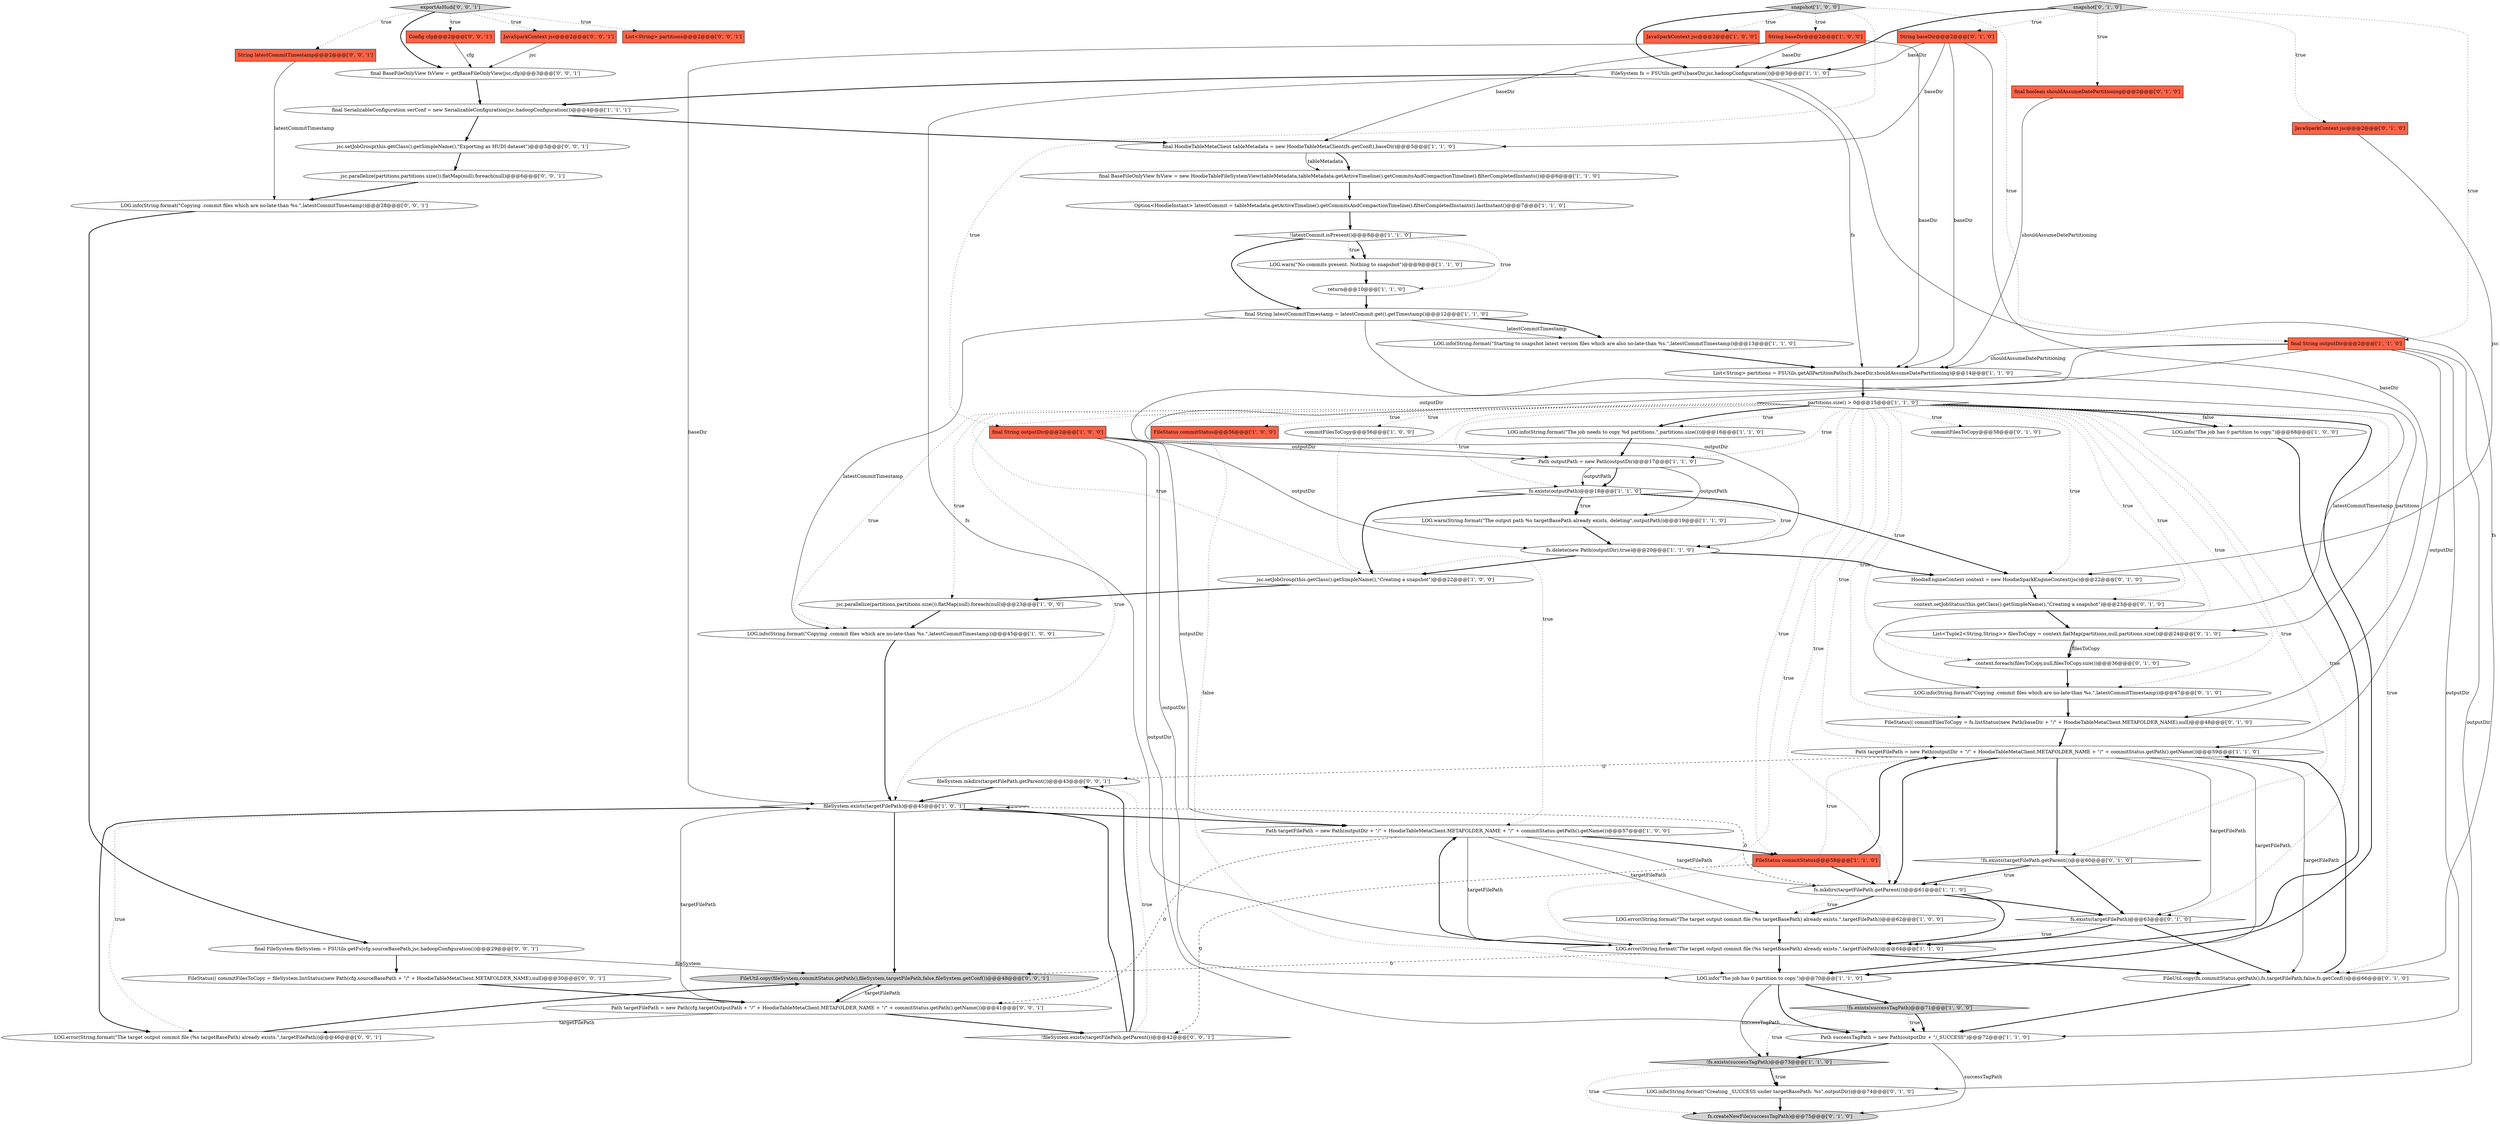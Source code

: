 digraph {
48 [style = filled, label = "HoodieEngineContext context = new HoodieSparkEngineContext(jsc)@@@22@@@['0', '1', '0']", fillcolor = white, shape = ellipse image = "AAA0AAABBB2BBB"];
30 [style = filled, label = "LOG.warn(\"No commits present. Nothing to snapshot\")@@@9@@@['1', '1', '0']", fillcolor = white, shape = ellipse image = "AAA0AAABBB1BBB"];
27 [style = filled, label = "final String outputDir@@@2@@@['1', '1', '0']", fillcolor = tomato, shape = box image = "AAA0AAABBB1BBB"];
29 [style = filled, label = "LOG.error(String.format(\"The target output commit file (%s targetBasePath) already exists.\",targetFilePath))@@@62@@@['1', '0', '0']", fillcolor = white, shape = ellipse image = "AAA0AAABBB1BBB"];
64 [style = filled, label = "final BaseFileOnlyView fsView = getBaseFileOnlyView(jsc,cfg)@@@3@@@['0', '0', '1']", fillcolor = white, shape = ellipse image = "AAA0AAABBB3BBB"];
53 [style = filled, label = "context.foreach(filesToCopy,null,filesToCopy.size())@@@36@@@['0', '1', '0']", fillcolor = white, shape = ellipse image = "AAA1AAABBB2BBB"];
63 [style = filled, label = "!fileSystem.exists(targetFilePath.getParent())@@@42@@@['0', '0', '1']", fillcolor = white, shape = diamond image = "AAA0AAABBB3BBB"];
21 [style = filled, label = "FileSystem fs = FSUtils.getFs(baseDir,jsc.hadoopConfiguration())@@@3@@@['1', '1', '0']", fillcolor = white, shape = ellipse image = "AAA0AAABBB1BBB"];
7 [style = filled, label = "FileStatus commitStatus@@@56@@@['1', '0', '0']", fillcolor = tomato, shape = box image = "AAA0AAABBB1BBB"];
41 [style = filled, label = "fs.createNewFile(successTagPath)@@@75@@@['0', '1', '0']", fillcolor = lightgray, shape = ellipse image = "AAA0AAABBB2BBB"];
51 [style = filled, label = "LOG.info(String.format(\"Creating _SUCCESS under targetBasePath: %s\",outputDir))@@@74@@@['0', '1', '0']", fillcolor = white, shape = ellipse image = "AAA0AAABBB2BBB"];
56 [style = filled, label = "exportAsHudi['0', '0', '1']", fillcolor = lightgray, shape = diamond image = "AAA0AAABBB3BBB"];
58 [style = filled, label = "fileSystem.mkdirs(targetFilePath.getParent())@@@43@@@['0', '0', '1']", fillcolor = white, shape = ellipse image = "AAA0AAABBB3BBB"];
70 [style = filled, label = "FileUtil.copy(fileSystem,commitStatus.getPath(),fileSystem,targetFilePath,false,fileSystem.getConf())@@@48@@@['0', '0', '1']", fillcolor = lightgray, shape = ellipse image = "AAA0AAABBB3BBB"];
10 [style = filled, label = "fs.delete(new Path(outputDir),true)@@@20@@@['1', '1', '0']", fillcolor = white, shape = ellipse image = "AAA0AAABBB1BBB"];
66 [style = filled, label = "String latestCommitTimestamp@@@2@@@['0', '0', '1']", fillcolor = tomato, shape = box image = "AAA0AAABBB3BBB"];
14 [style = filled, label = "Path targetFilePath = new Path(outputDir + \"/\" + HoodieTableMetaClient.METAFOLDER_NAME + \"/\" + commitStatus.getPath().getName())@@@57@@@['1', '0', '0']", fillcolor = white, shape = ellipse image = "AAA0AAABBB1BBB"];
11 [style = filled, label = "Path successTagPath = new Path(outputDir + \"/_SUCCESS\")@@@72@@@['1', '1', '0']", fillcolor = white, shape = ellipse image = "AAA0AAABBB1BBB"];
54 [style = filled, label = "FileStatus(( commitFilesToCopy = fs.listStatus(new Path(baseDir + \"/\" + HoodieTableMetaClient.METAFOLDER_NAME),null)@@@48@@@['0', '1', '0']", fillcolor = white, shape = ellipse image = "AAA0AAABBB2BBB"];
38 [style = filled, label = "jsc.parallelize(partitions,partitions.size()).flatMap(null).foreach(null)@@@23@@@['1', '0', '0']", fillcolor = white, shape = ellipse image = "AAA0AAABBB1BBB"];
22 [style = filled, label = "final String outputDir@@@2@@@['1', '0', '0']", fillcolor = tomato, shape = box image = "AAA0AAABBB1BBB"];
69 [style = filled, label = "LOG.error(String.format(\"The target output commit file (%s targetBasePath) already exists.\",targetFilePath))@@@46@@@['0', '0', '1']", fillcolor = white, shape = ellipse image = "AAA0AAABBB3BBB"];
62 [style = filled, label = "Path targetFilePath = new Path(cfg.targetOutputPath + \"/\" + HoodieTableMetaClient.METAFOLDER_NAME + \"/\" + commitStatus.getPath().getName())@@@41@@@['0', '0', '1']", fillcolor = white, shape = ellipse image = "AAA0AAABBB3BBB"];
65 [style = filled, label = "FileStatus(( commitFilesToCopy = fileSystem.listStatus(new Path(cfg.sourceBasePath + \"/\" + HoodieTableMetaClient.METAFOLDER_NAME),null)@@@30@@@['0', '0', '1']", fillcolor = white, shape = ellipse image = "AAA0AAABBB3BBB"];
52 [style = filled, label = "snapshot['0', '1', '0']", fillcolor = lightgray, shape = diamond image = "AAA0AAABBB2BBB"];
16 [style = filled, label = "LOG.info(String.format(\"Starting to snapshot latest version files which are also no-late-than %s.\",latestCommitTimestamp))@@@13@@@['1', '1', '0']", fillcolor = white, shape = ellipse image = "AAA0AAABBB1BBB"];
6 [style = filled, label = "FileStatus commitStatus@@@58@@@['1', '1', '0']", fillcolor = tomato, shape = box image = "AAA0AAABBB1BBB"];
34 [style = filled, label = "commitFilesToCopy@@@56@@@['1', '0', '0']", fillcolor = white, shape = ellipse image = "AAA0AAABBB1BBB"];
19 [style = filled, label = "LOG.info(\"The job has 0 partition to copy.\")@@@68@@@['1', '0', '0']", fillcolor = white, shape = ellipse image = "AAA0AAABBB1BBB"];
26 [style = filled, label = "LOG.info(\"The job has 0 partition to copy.\")@@@70@@@['1', '1', '0']", fillcolor = white, shape = ellipse image = "AAA0AAABBB1BBB"];
3 [style = filled, label = "LOG.info(String.format(\"The job needs to copy %d partitions.\",partitions.size()))@@@16@@@['1', '1', '0']", fillcolor = white, shape = ellipse image = "AAA0AAABBB1BBB"];
8 [style = filled, label = "fs.mkdirs(targetFilePath.getParent())@@@61@@@['1', '1', '0']", fillcolor = white, shape = ellipse image = "AAA0AAABBB1BBB"];
2 [style = filled, label = "snapshot['1', '0', '0']", fillcolor = lightgray, shape = diamond image = "AAA0AAABBB1BBB"];
0 [style = filled, label = "final HoodieTableMetaClient tableMetadata = new HoodieTableMetaClient(fs.getConf(),baseDir)@@@5@@@['1', '1', '0']", fillcolor = white, shape = ellipse image = "AAA0AAABBB1BBB"];
60 [style = filled, label = "Config cfg@@@2@@@['0', '0', '1']", fillcolor = tomato, shape = box image = "AAA0AAABBB3BBB"];
57 [style = filled, label = "List<String> partitions@@@2@@@['0', '0', '1']", fillcolor = tomato, shape = box image = "AAA0AAABBB3BBB"];
35 [style = filled, label = "final String latestCommitTimestamp = latestCommit.get().getTimestamp()@@@12@@@['1', '1', '0']", fillcolor = white, shape = ellipse image = "AAA0AAABBB1BBB"];
43 [style = filled, label = "FileUtil.copy(fs,commitStatus.getPath(),fs,targetFilePath,false,fs.getConf())@@@66@@@['0', '1', '0']", fillcolor = white, shape = ellipse image = "AAA0AAABBB2BBB"];
9 [style = filled, label = "!fs.exists(successTagPath)@@@73@@@['1', '1', '0']", fillcolor = lightgray, shape = diamond image = "AAA0AAABBB1BBB"];
5 [style = filled, label = "JavaSparkContext jsc@@@2@@@['1', '0', '0']", fillcolor = tomato, shape = box image = "AAA0AAABBB1BBB"];
33 [style = filled, label = "LOG.info(String.format(\"Copying .commit files which are no-late-than %s.\",latestCommitTimestamp))@@@45@@@['1', '0', '0']", fillcolor = white, shape = ellipse image = "AAA0AAABBB1BBB"];
55 [style = filled, label = "final FileSystem fileSystem = FSUtils.getFs(cfg.sourceBasePath,jsc.hadoopConfiguration())@@@29@@@['0', '0', '1']", fillcolor = white, shape = ellipse image = "AAA0AAABBB3BBB"];
28 [style = filled, label = "final BaseFileOnlyView fsView = new HoodieTableFileSystemView(tableMetadata,tableMetadata.getActiveTimeline().getCommitsAndCompactionTimeline().filterCompletedInstants())@@@6@@@['1', '1', '0']", fillcolor = white, shape = ellipse image = "AAA0AAABBB1BBB"];
37 [style = filled, label = "Path outputPath = new Path(outputDir)@@@17@@@['1', '1', '0']", fillcolor = white, shape = ellipse image = "AAA0AAABBB1BBB"];
24 [style = filled, label = "return@@@10@@@['1', '1', '0']", fillcolor = white, shape = ellipse image = "AAA0AAABBB1BBB"];
61 [style = filled, label = "jsc.parallelize(partitions,partitions.size()).flatMap(null).foreach(null)@@@6@@@['0', '0', '1']", fillcolor = white, shape = ellipse image = "AAA0AAABBB3BBB"];
25 [style = filled, label = "Path targetFilePath = new Path(outputDir + \"/\" + HoodieTableMetaClient.METAFOLDER_NAME + \"/\" + commitStatus.getPath().getName())@@@59@@@['1', '1', '0']", fillcolor = white, shape = ellipse image = "AAA0AAABBB1BBB"];
39 [style = filled, label = "context.setJobStatus(this.getClass().getSimpleName(),\"Creating a snapshot\")@@@23@@@['0', '1', '0']", fillcolor = white, shape = ellipse image = "AAA0AAABBB2BBB"];
1 [style = filled, label = "LOG.warn(String.format(\"The output path %s targetBasePath already exists, deleting\",outputPath))@@@19@@@['1', '1', '0']", fillcolor = white, shape = ellipse image = "AAA0AAABBB1BBB"];
36 [style = filled, label = "!latestCommit.isPresent()@@@8@@@['1', '1', '0']", fillcolor = white, shape = diamond image = "AAA0AAABBB1BBB"];
4 [style = filled, label = "!fs.exists(successTagPath)@@@71@@@['1', '0', '0']", fillcolor = lightgray, shape = diamond image = "AAA0AAABBB1BBB"];
17 [style = filled, label = "fileSystem.exists(targetFilePath)@@@45@@@['1', '0', '1']", fillcolor = white, shape = diamond image = "AAA0AAABBB1BBB"];
42 [style = filled, label = "final boolean shouldAssumeDatePartitioning@@@2@@@['0', '1', '0']", fillcolor = tomato, shape = box image = "AAA0AAABBB2BBB"];
40 [style = filled, label = "String baseDir@@@2@@@['0', '1', '0']", fillcolor = tomato, shape = box image = "AAA0AAABBB2BBB"];
44 [style = filled, label = "commitFilesToCopy@@@58@@@['0', '1', '0']", fillcolor = white, shape = ellipse image = "AAA0AAABBB2BBB"];
45 [style = filled, label = "!fs.exists(targetFilePath.getParent())@@@60@@@['0', '1', '0']", fillcolor = white, shape = diamond image = "AAA0AAABBB2BBB"];
46 [style = filled, label = "List<Tuple2<String,String>> filesToCopy = context.flatMap(partitions,null,partitions.size())@@@24@@@['0', '1', '0']", fillcolor = white, shape = ellipse image = "AAA1AAABBB2BBB"];
49 [style = filled, label = "JavaSparkContext jsc@@@2@@@['0', '1', '0']", fillcolor = tomato, shape = box image = "AAA0AAABBB2BBB"];
67 [style = filled, label = "jsc.setJobGroup(this.getClass().getSimpleName(),\"Exporting as HUDI dataset\")@@@5@@@['0', '0', '1']", fillcolor = white, shape = ellipse image = "AAA0AAABBB3BBB"];
59 [style = filled, label = "JavaSparkContext jsc@@@2@@@['0', '0', '1']", fillcolor = tomato, shape = box image = "AAA0AAABBB3BBB"];
13 [style = filled, label = "final SerializableConfiguration serConf = new SerializableConfiguration(jsc.hadoopConfiguration())@@@4@@@['1', '1', '1']", fillcolor = white, shape = ellipse image = "AAA0AAABBB1BBB"];
15 [style = filled, label = "LOG.error(String.format(\"The target output commit file (%s targetBasePath) already exists.\",targetFilePath))@@@64@@@['1', '1', '0']", fillcolor = white, shape = ellipse image = "AAA0AAABBB1BBB"];
20 [style = filled, label = "Option<HoodieInstant> latestCommit = tableMetadata.getActiveTimeline().getCommitsAndCompactionTimeline().filterCompletedInstants().lastInstant()@@@7@@@['1', '1', '0']", fillcolor = white, shape = ellipse image = "AAA0AAABBB1BBB"];
23 [style = filled, label = "jsc.setJobGroup(this.getClass().getSimpleName(),\"Creating a snapshot\")@@@22@@@['1', '0', '0']", fillcolor = white, shape = ellipse image = "AAA0AAABBB1BBB"];
47 [style = filled, label = "LOG.info(String.format(\"Copying .commit files which are no-late-than %s.\",latestCommitTimestamp))@@@47@@@['0', '1', '0']", fillcolor = white, shape = ellipse image = "AAA0AAABBB2BBB"];
31 [style = filled, label = "partitions.size() > 0@@@15@@@['1', '1', '0']", fillcolor = white, shape = diamond image = "AAA0AAABBB1BBB"];
50 [style = filled, label = "fs.exists(targetFilePath)@@@63@@@['0', '1', '0']", fillcolor = white, shape = diamond image = "AAA0AAABBB2BBB"];
68 [style = filled, label = "LOG.info(String.format(\"Copying .commit files which are no-late-than %s.\",latestCommitTimestamp))@@@28@@@['0', '0', '1']", fillcolor = white, shape = ellipse image = "AAA0AAABBB3BBB"];
12 [style = filled, label = "List<String> partitions = FSUtils.getAllPartitionPaths(fs,baseDir,shouldAssumeDatePartitioning)@@@14@@@['1', '1', '0']", fillcolor = white, shape = ellipse image = "AAA0AAABBB1BBB"];
18 [style = filled, label = "String baseDir@@@2@@@['1', '0', '0']", fillcolor = tomato, shape = box image = "AAA0AAABBB1BBB"];
32 [style = filled, label = "fs.exists(outputPath)@@@18@@@['1', '1', '0']", fillcolor = white, shape = diamond image = "AAA0AAABBB1BBB"];
31->25 [style = dotted, label="true"];
31->46 [style = dotted, label="true"];
32->23 [style = bold, label=""];
32->1 [style = dotted, label="true"];
31->15 [style = dotted, label="true"];
43->11 [style = bold, label=""];
26->9 [style = solid, label="successTagPath"];
31->7 [style = dotted, label="true"];
25->50 [style = solid, label="targetFilePath"];
10->23 [style = bold, label=""];
66->68 [style = solid, label="latestCommitTimestamp"];
9->51 [style = bold, label=""];
36->30 [style = bold, label=""];
22->14 [style = solid, label="outputDir"];
67->61 [style = bold, label=""];
17->70 [style = bold, label=""];
59->64 [style = solid, label="jsc"];
2->5 [style = dotted, label="true"];
33->17 [style = bold, label=""];
17->14 [style = bold, label=""];
6->8 [style = bold, label=""];
31->14 [style = dotted, label="true"];
18->17 [style = solid, label="baseDir"];
27->11 [style = solid, label="outputDir"];
56->60 [style = dotted, label="true"];
16->12 [style = bold, label=""];
65->62 [style = bold, label=""];
31->34 [style = dotted, label="true"];
50->15 [style = bold, label=""];
63->58 [style = dotted, label="true"];
15->26 [style = bold, label=""];
32->10 [style = dotted, label="true"];
61->68 [style = bold, label=""];
6->25 [style = dotted, label="true"];
3->37 [style = bold, label=""];
6->25 [style = bold, label=""];
23->38 [style = bold, label=""];
31->32 [style = dotted, label="true"];
56->66 [style = dotted, label="true"];
18->0 [style = solid, label="baseDir"];
4->9 [style = dotted, label="true"];
31->44 [style = dotted, label="true"];
58->17 [style = bold, label=""];
31->23 [style = dotted, label="true"];
40->12 [style = solid, label="baseDir"];
36->35 [style = bold, label=""];
31->3 [style = bold, label=""];
56->57 [style = dotted, label="true"];
21->15 [style = solid, label="fs"];
13->67 [style = bold, label=""];
24->35 [style = bold, label=""];
60->64 [style = solid, label="cfg"];
50->43 [style = bold, label=""];
1->10 [style = bold, label=""];
13->0 [style = bold, label=""];
15->43 [style = bold, label=""];
31->33 [style = dotted, label="true"];
14->15 [style = solid, label="targetFilePath"];
40->54 [style = solid, label="baseDir"];
21->12 [style = solid, label="fs"];
15->70 [style = dashed, label="0"];
31->26 [style = dotted, label="false"];
37->32 [style = bold, label=""];
26->4 [style = bold, label=""];
31->26 [style = bold, label=""];
56->59 [style = dotted, label="true"];
64->13 [style = bold, label=""];
56->64 [style = bold, label=""];
55->65 [style = bold, label=""];
31->19 [style = dotted, label="false"];
12->31 [style = bold, label=""];
32->1 [style = bold, label=""];
25->15 [style = solid, label="targetFilePath"];
10->48 [style = bold, label=""];
45->8 [style = bold, label=""];
22->26 [style = solid, label="outputDir"];
31->37 [style = dotted, label="true"];
31->47 [style = dotted, label="true"];
22->11 [style = solid, label="outputDir"];
25->45 [style = bold, label=""];
19->26 [style = bold, label=""];
47->54 [style = bold, label=""];
2->22 [style = dotted, label="true"];
31->38 [style = dotted, label="true"];
12->46 [style = solid, label="partitions"];
38->33 [style = bold, label=""];
14->29 [style = solid, label="targetFilePath"];
20->36 [style = bold, label=""];
27->37 [style = solid, label="outputDir"];
35->16 [style = solid, label="latestCommitTimestamp"];
50->15 [style = dotted, label="true"];
2->21 [style = bold, label=""];
11->41 [style = solid, label="successTagPath"];
31->54 [style = dotted, label="true"];
21->13 [style = bold, label=""];
52->49 [style = dotted, label="true"];
22->10 [style = solid, label="outputDir"];
46->53 [style = solid, label="filesToCopy"];
52->21 [style = bold, label=""];
37->32 [style = solid, label="outputPath"];
43->25 [style = bold, label=""];
9->51 [style = dotted, label="true"];
2->27 [style = dotted, label="true"];
49->48 [style = solid, label="jsc"];
69->70 [style = bold, label=""];
31->8 [style = dotted, label="true"];
28->20 [style = bold, label=""];
35->47 [style = solid, label="latestCommitTimestamp"];
25->58 [style = dashed, label="0"];
4->11 [style = dotted, label="true"];
31->50 [style = dotted, label="true"];
54->25 [style = bold, label=""];
17->69 [style = dotted, label="true"];
18->21 [style = solid, label="baseDir"];
27->51 [style = solid, label="outputDir"];
31->3 [style = dotted, label="true"];
46->53 [style = bold, label=""];
25->43 [style = solid, label="targetFilePath"];
15->14 [style = bold, label=""];
2->18 [style = dotted, label="true"];
26->11 [style = bold, label=""];
31->43 [style = dotted, label="true"];
42->12 [style = solid, label="shouldAssumeDatePartitioning"];
31->48 [style = dotted, label="true"];
68->55 [style = bold, label=""];
14->8 [style = solid, label="targetFilePath"];
51->41 [style = bold, label=""];
9->41 [style = dotted, label="true"];
45->8 [style = dotted, label="true"];
27->10 [style = solid, label="outputDir"];
53->47 [style = bold, label=""];
31->39 [style = dotted, label="true"];
45->50 [style = bold, label=""];
8->29 [style = dotted, label="true"];
37->1 [style = solid, label="outputPath"];
63->58 [style = bold, label=""];
8->50 [style = bold, label=""];
55->70 [style = solid, label="fileSystem"];
31->19 [style = bold, label=""];
62->69 [style = solid, label="targetFilePath"];
36->24 [style = dotted, label="true"];
62->17 [style = solid, label="targetFilePath"];
14->62 [style = dashed, label="0"];
36->30 [style = dotted, label="true"];
6->63 [style = dashed, label="0"];
27->12 [style = solid, label="shouldAssumeDatePartitioning"];
22->37 [style = solid, label="outputDir"];
4->11 [style = bold, label=""];
18->12 [style = solid, label="baseDir"];
63->17 [style = bold, label=""];
21->43 [style = solid, label="fs"];
11->9 [style = bold, label=""];
35->33 [style = solid, label="latestCommitTimestamp"];
48->39 [style = bold, label=""];
35->16 [style = bold, label=""];
17->69 [style = bold, label=""];
40->0 [style = solid, label="baseDir"];
31->45 [style = dotted, label="true"];
8->29 [style = bold, label=""];
52->27 [style = dotted, label="true"];
62->70 [style = solid, label="targetFilePath"];
31->17 [style = dotted, label="true"];
32->48 [style = bold, label=""];
14->6 [style = bold, label=""];
29->15 [style = bold, label=""];
25->8 [style = bold, label=""];
31->6 [style = dotted, label="true"];
39->46 [style = bold, label=""];
0->28 [style = bold, label=""];
70->62 [style = bold, label=""];
27->25 [style = solid, label="outputDir"];
31->53 [style = dotted, label="true"];
0->28 [style = solid, label="tableMetadata"];
52->42 [style = dotted, label="true"];
8->17 [style = dashed, label="0"];
30->24 [style = bold, label=""];
52->40 [style = dotted, label="true"];
8->15 [style = bold, label=""];
40->21 [style = solid, label="baseDir"];
62->63 [style = bold, label=""];
}
